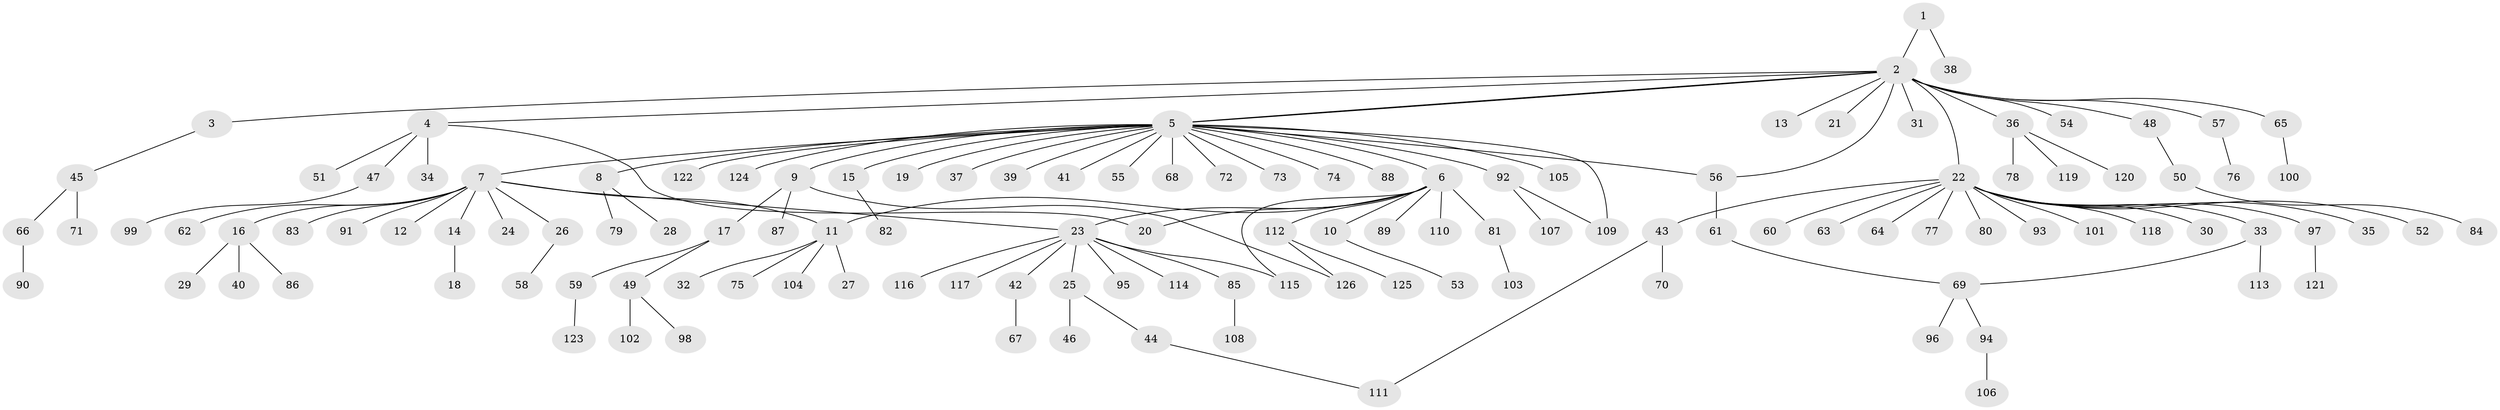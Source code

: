 // Generated by graph-tools (version 1.1) at 2025/25/03/09/25 03:25:58]
// undirected, 126 vertices, 135 edges
graph export_dot {
graph [start="1"]
  node [color=gray90,style=filled];
  1;
  2;
  3;
  4;
  5;
  6;
  7;
  8;
  9;
  10;
  11;
  12;
  13;
  14;
  15;
  16;
  17;
  18;
  19;
  20;
  21;
  22;
  23;
  24;
  25;
  26;
  27;
  28;
  29;
  30;
  31;
  32;
  33;
  34;
  35;
  36;
  37;
  38;
  39;
  40;
  41;
  42;
  43;
  44;
  45;
  46;
  47;
  48;
  49;
  50;
  51;
  52;
  53;
  54;
  55;
  56;
  57;
  58;
  59;
  60;
  61;
  62;
  63;
  64;
  65;
  66;
  67;
  68;
  69;
  70;
  71;
  72;
  73;
  74;
  75;
  76;
  77;
  78;
  79;
  80;
  81;
  82;
  83;
  84;
  85;
  86;
  87;
  88;
  89;
  90;
  91;
  92;
  93;
  94;
  95;
  96;
  97;
  98;
  99;
  100;
  101;
  102;
  103;
  104;
  105;
  106;
  107;
  108;
  109;
  110;
  111;
  112;
  113;
  114;
  115;
  116;
  117;
  118;
  119;
  120;
  121;
  122;
  123;
  124;
  125;
  126;
  1 -- 2;
  1 -- 38;
  2 -- 3;
  2 -- 4;
  2 -- 5;
  2 -- 5;
  2 -- 13;
  2 -- 21;
  2 -- 22;
  2 -- 31;
  2 -- 36;
  2 -- 48;
  2 -- 54;
  2 -- 56;
  2 -- 57;
  2 -- 65;
  3 -- 45;
  4 -- 20;
  4 -- 34;
  4 -- 47;
  4 -- 51;
  5 -- 6;
  5 -- 7;
  5 -- 8;
  5 -- 9;
  5 -- 15;
  5 -- 19;
  5 -- 37;
  5 -- 39;
  5 -- 41;
  5 -- 55;
  5 -- 56;
  5 -- 68;
  5 -- 72;
  5 -- 73;
  5 -- 74;
  5 -- 88;
  5 -- 92;
  5 -- 105;
  5 -- 109;
  5 -- 122;
  5 -- 124;
  6 -- 10;
  6 -- 11;
  6 -- 20;
  6 -- 23;
  6 -- 81;
  6 -- 89;
  6 -- 110;
  6 -- 112;
  6 -- 115;
  7 -- 11;
  7 -- 12;
  7 -- 14;
  7 -- 16;
  7 -- 23;
  7 -- 24;
  7 -- 26;
  7 -- 62;
  7 -- 83;
  7 -- 91;
  8 -- 28;
  8 -- 79;
  9 -- 17;
  9 -- 87;
  9 -- 126;
  10 -- 53;
  11 -- 27;
  11 -- 32;
  11 -- 75;
  11 -- 104;
  14 -- 18;
  15 -- 82;
  16 -- 29;
  16 -- 40;
  16 -- 86;
  17 -- 49;
  17 -- 59;
  22 -- 30;
  22 -- 33;
  22 -- 35;
  22 -- 43;
  22 -- 52;
  22 -- 60;
  22 -- 63;
  22 -- 64;
  22 -- 77;
  22 -- 80;
  22 -- 93;
  22 -- 97;
  22 -- 101;
  22 -- 118;
  23 -- 25;
  23 -- 42;
  23 -- 85;
  23 -- 95;
  23 -- 114;
  23 -- 115;
  23 -- 116;
  23 -- 117;
  25 -- 44;
  25 -- 46;
  26 -- 58;
  33 -- 69;
  33 -- 113;
  36 -- 78;
  36 -- 119;
  36 -- 120;
  42 -- 67;
  43 -- 70;
  43 -- 111;
  44 -- 111;
  45 -- 66;
  45 -- 71;
  47 -- 99;
  48 -- 50;
  49 -- 98;
  49 -- 102;
  50 -- 84;
  56 -- 61;
  57 -- 76;
  59 -- 123;
  61 -- 69;
  65 -- 100;
  66 -- 90;
  69 -- 94;
  69 -- 96;
  81 -- 103;
  85 -- 108;
  92 -- 107;
  92 -- 109;
  94 -- 106;
  97 -- 121;
  112 -- 125;
  112 -- 126;
}
